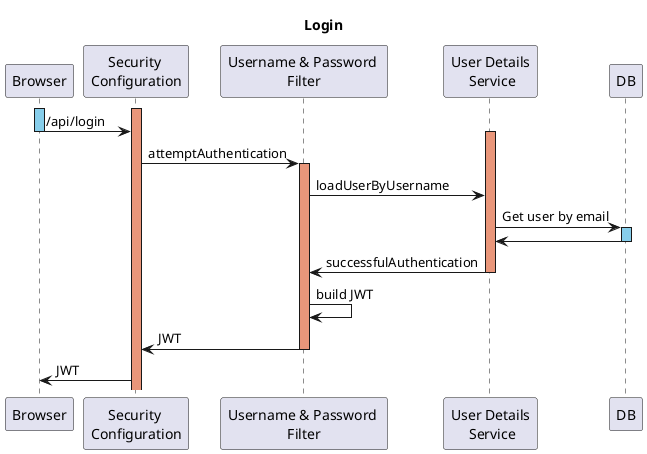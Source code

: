 @startuml
title Login
participant Browser as user
participant "Security \nConfiguration" as sc
participant "Username & Password \nFilter" as upf
participant "User Details\n Service" as uds
participant DB as db

activate sc #darkSalmon
activate user #skyBlue
user -> sc : /api/login
deactivate user
activate uds #darkSalmon
sc -> upf : attemptAuthentication
activate upf #darkSalmon
upf -> uds : loadUserByUsername
uds -> db : Get user by email
activate db #skyBlue
db -> uds
deactivate db
uds -> upf : successfulAuthentication
deactivate uds
upf -> upf : build JWT
upf -> sc : JWT
deactivate upf
sc -> user : JWT
@enduml

@startuml
title Valid JWT
participant Browser as user
participant "Security \nConfiguration" as sc
participant "JWT \nToken Filter" as jtf
participant Controller as c

activate sc #darkSalmon
activate user #skyBlue
user -> sc : valid JWT /api/*
deactivate user
activate jtf #darkSalmon
sc -> jtf
jtf -> jtf : Parse JWT
jtf -> jtf : Validate token
jtf -> jtf : Set UserDetails on Spring Security context \nSet User on Network context
jtf -> c
activate c #skyBlue
c -> jtf : Payload
deactivate c
jtf -> sc
sc -> user
deactivate jtf
@enduml

@startuml
title No JWT
participant Browser as user
participant "Security \nConfiguration" as sc
participant "JWT \nToken Filter" as jtf
participant Controller as c

activate sc #darkSalmon
activate user #skyBlue
user -> sc : No JWT /api/*
deactivate user
activate jtf #darkSalmon
sc -> jtf
jtf -> jtf : Create Guest
jtf -> jtf : Set guest UserDetails on Spring Security context \nSet guest User on Network context
jtf -> c
activate c #skyBlue
c -> jtf : Payload
deactivate c
jtf -> sc
sc -> user
deactivate jtf
@enduml

@startuml
title Invalid JWT
participant Browser as user
participant "Security \nConfiguration" as sc
participant "JWT \nToken Filter" as jtf
participant "Rest Authentication \nEntry Point" as raep

activate sc #darkSalmon
activate user #skyBlue
user -> sc : Invalid JWT /api/*
deactivate user
activate jtf #darkSalmon
sc -> jtf
jtf -> jtf : Parse JWT
jtf -> jtf : Attempt token validation
jtf -> jtf : Throws ServletException \nJWT not trusted
jtf -> raep
activate raep #darkSalmon
raep -> jtf : HTTP Error code
deactivate raep
jtf -> sc
sc -> user
deactivate jtf
@enduml
